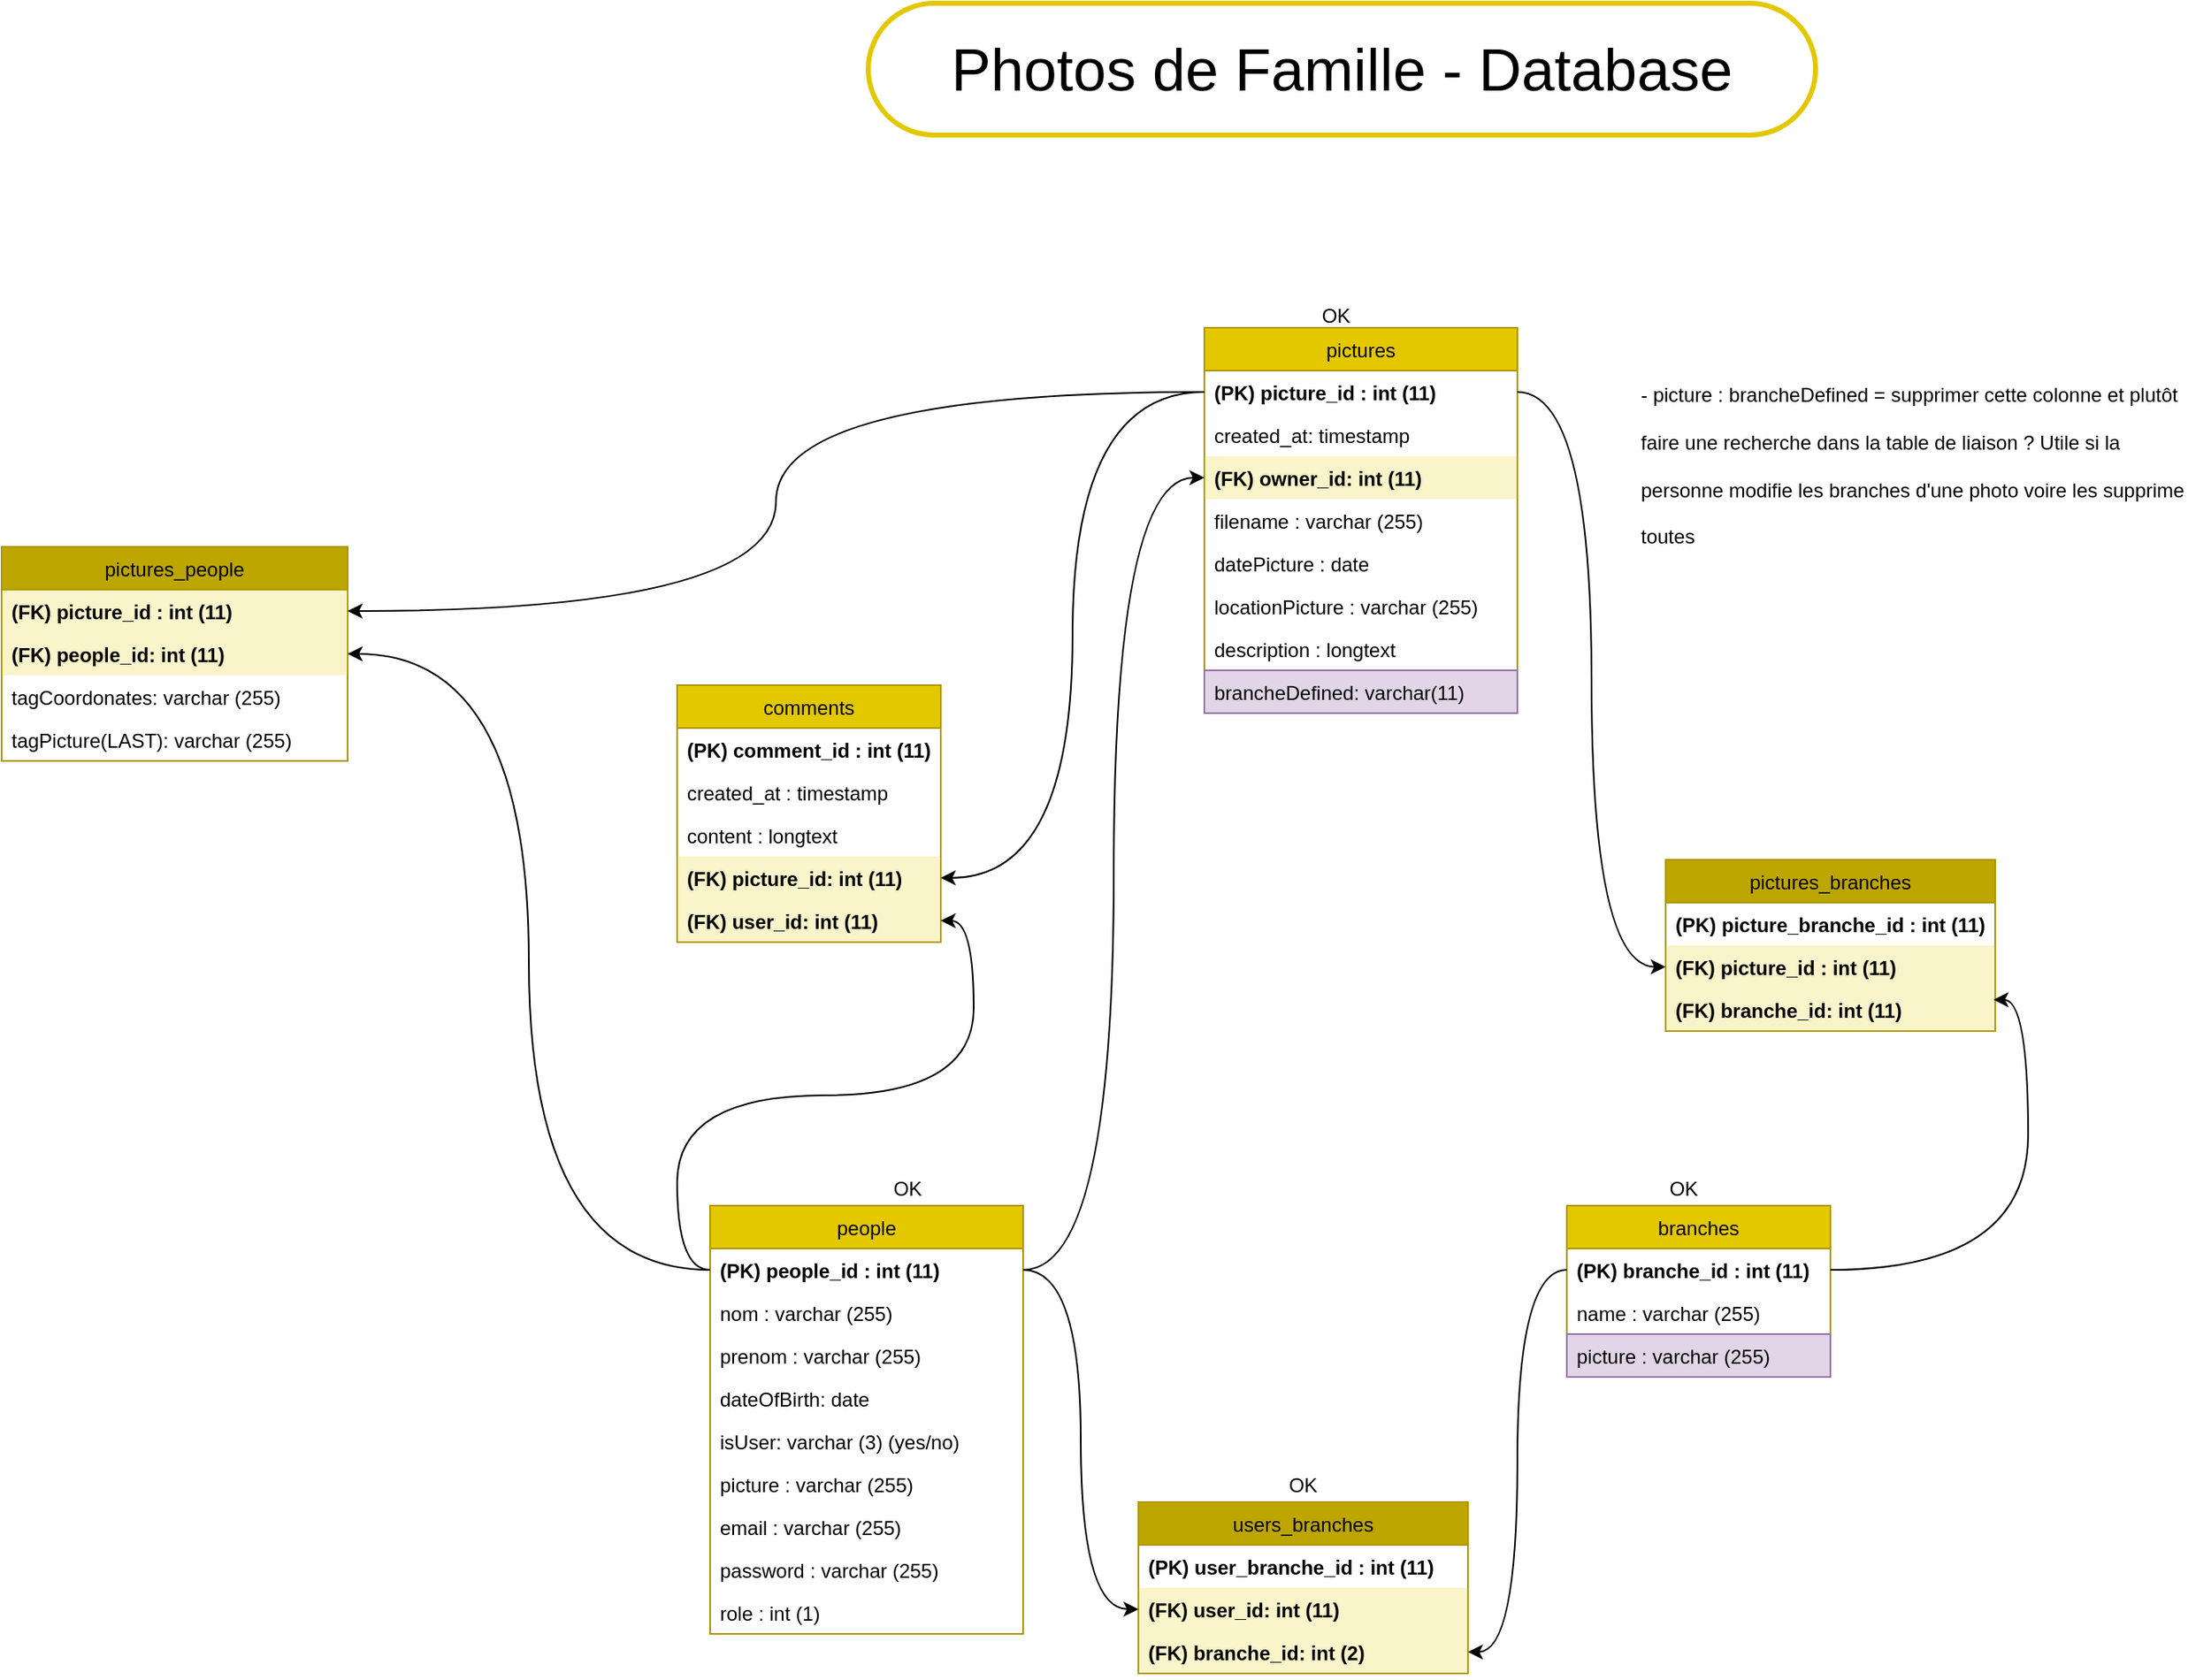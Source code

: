 <mxfile version="20.2.5" type="device"><diagram id="v2CWNd4Y5Qs98Rr8-jCO" name="Page-1"><mxGraphModel dx="2249" dy="754" grid="1" gridSize="10" guides="1" tooltips="1" connect="1" arrows="1" fold="1" page="1" pageScale="1" pageWidth="827" pageHeight="1169" math="0" shadow="0"><root><mxCell id="0"/><mxCell id="1" parent="0"/><mxCell id="BAhh8maXS3OlmlLO3-uw-7" value="people" style="swimlane;fontStyle=0;childLayout=stackLayout;horizontal=1;startSize=26;fillColor=#e3c800;horizontalStack=0;resizeParent=1;resizeParentMax=0;resizeLast=0;collapsible=1;marginBottom=0;fontColor=#000000;strokeColor=#B09500;" parent="1" vertex="1"><mxGeometry x="30" y="770" width="190" height="260" as="geometry"><mxRectangle x="50" y="80" width="60" height="30" as="alternateBounds"/></mxGeometry></mxCell><mxCell id="BAhh8maXS3OlmlLO3-uw-14" value="(PK) people_id : int (11)" style="text;strokeColor=none;fillColor=none;align=left;verticalAlign=top;spacingLeft=4;spacingRight=4;overflow=hidden;rotatable=0;points=[[0,0.5],[1,0.5]];portConstraint=eastwest;fontStyle=1" parent="BAhh8maXS3OlmlLO3-uw-7" vertex="1"><mxGeometry y="26" width="190" height="26" as="geometry"/></mxCell><mxCell id="BAhh8maXS3OlmlLO3-uw-9" value="nom : varchar (255)" style="text;strokeColor=none;fillColor=none;align=left;verticalAlign=top;spacingLeft=4;spacingRight=4;overflow=hidden;rotatable=0;points=[[0,0.5],[1,0.5]];portConstraint=eastwest;" parent="BAhh8maXS3OlmlLO3-uw-7" vertex="1"><mxGeometry y="52" width="190" height="26" as="geometry"/></mxCell><mxCell id="BAhh8maXS3OlmlLO3-uw-11" value="prenom : varchar (255)" style="text;strokeColor=none;fillColor=none;align=left;verticalAlign=top;spacingLeft=4;spacingRight=4;overflow=hidden;rotatable=0;points=[[0,0.5],[1,0.5]];portConstraint=eastwest;" parent="BAhh8maXS3OlmlLO3-uw-7" vertex="1"><mxGeometry y="78" width="190" height="26" as="geometry"/></mxCell><mxCell id="WFU4l1aMC4txx7HeSZ-H-5" value="dateOfBirth: date" style="text;strokeColor=none;fillColor=none;align=left;verticalAlign=top;spacingLeft=4;spacingRight=4;overflow=hidden;rotatable=0;points=[[0,0.5],[1,0.5]];portConstraint=eastwest;" parent="BAhh8maXS3OlmlLO3-uw-7" vertex="1"><mxGeometry y="104" width="190" height="26" as="geometry"/></mxCell><mxCell id="WFU4l1aMC4txx7HeSZ-H-4" value="isUser: varchar (3) (yes/no)" style="text;strokeColor=none;fillColor=none;align=left;verticalAlign=top;spacingLeft=4;spacingRight=4;overflow=hidden;rotatable=0;points=[[0,0.5],[1,0.5]];portConstraint=eastwest;" parent="BAhh8maXS3OlmlLO3-uw-7" vertex="1"><mxGeometry y="130" width="190" height="26" as="geometry"/></mxCell><mxCell id="BAhh8maXS3OlmlLO3-uw-12" value="picture : varchar (255)" style="text;strokeColor=none;fillColor=none;align=left;verticalAlign=top;spacingLeft=4;spacingRight=4;overflow=hidden;rotatable=0;points=[[0,0.5],[1,0.5]];portConstraint=eastwest;" parent="BAhh8maXS3OlmlLO3-uw-7" vertex="1"><mxGeometry y="156" width="190" height="26" as="geometry"/></mxCell><mxCell id="BAhh8maXS3OlmlLO3-uw-15" value="email : varchar (255)" style="text;strokeColor=none;fillColor=none;align=left;verticalAlign=top;spacingLeft=4;spacingRight=4;overflow=hidden;rotatable=0;points=[[0,0.5],[1,0.5]];portConstraint=eastwest;" parent="BAhh8maXS3OlmlLO3-uw-7" vertex="1"><mxGeometry y="182" width="190" height="26" as="geometry"/></mxCell><mxCell id="BAhh8maXS3OlmlLO3-uw-16" value="password : varchar (255)" style="text;strokeColor=none;fillColor=none;align=left;verticalAlign=top;spacingLeft=4;spacingRight=4;overflow=hidden;rotatable=0;points=[[0,0.5],[1,0.5]];portConstraint=eastwest;" parent="BAhh8maXS3OlmlLO3-uw-7" vertex="1"><mxGeometry y="208" width="190" height="26" as="geometry"/></mxCell><mxCell id="BAhh8maXS3OlmlLO3-uw-10" value="role : int (1)" style="text;strokeColor=none;fillColor=none;align=left;verticalAlign=top;spacingLeft=4;spacingRight=4;overflow=hidden;rotatable=0;points=[[0,0.5],[1,0.5]];portConstraint=eastwest;" parent="BAhh8maXS3OlmlLO3-uw-7" vertex="1"><mxGeometry y="234" width="190" height="26" as="geometry"/></mxCell><mxCell id="BAhh8maXS3OlmlLO3-uw-17" value="pictures" style="swimlane;fontStyle=0;childLayout=stackLayout;horizontal=1;startSize=26;fillColor=#e3c800;horizontalStack=0;resizeParent=1;resizeParentMax=0;resizeLast=0;collapsible=1;marginBottom=0;fontColor=#000000;strokeColor=#B09500;" parent="1" vertex="1"><mxGeometry x="330" y="237" width="190" height="234" as="geometry"><mxRectangle x="50" y="80" width="60" height="30" as="alternateBounds"/></mxGeometry></mxCell><mxCell id="BAhh8maXS3OlmlLO3-uw-18" value="(PK) picture_id : int (11)" style="text;strokeColor=none;fillColor=none;align=left;verticalAlign=top;spacingLeft=4;spacingRight=4;overflow=hidden;rotatable=0;points=[[0,0.5],[1,0.5]];portConstraint=eastwest;fontStyle=1" parent="BAhh8maXS3OlmlLO3-uw-17" vertex="1"><mxGeometry y="26" width="190" height="26" as="geometry"/></mxCell><mxCell id="8INyL6DLdIWvuHJ_UyZH-22" value="created_at: timestamp" style="text;strokeColor=none;fillColor=none;align=left;verticalAlign=top;spacingLeft=4;spacingRight=4;overflow=hidden;rotatable=0;points=[[0,0.5],[1,0.5]];portConstraint=eastwest;" parent="BAhh8maXS3OlmlLO3-uw-17" vertex="1"><mxGeometry y="52" width="190" height="26" as="geometry"/></mxCell><mxCell id="emAnyjiZvC5znlIViu3I-10" value="(FK) owner_id: int (11)" style="text;strokeColor=none;fillColor=#E3C80035;align=left;verticalAlign=top;spacingLeft=4;spacingRight=4;overflow=hidden;rotatable=0;points=[[0,0.5],[1,0.5]];portConstraint=eastwest;fontStyle=1" parent="BAhh8maXS3OlmlLO3-uw-17" vertex="1"><mxGeometry y="78" width="190" height="26" as="geometry"/></mxCell><mxCell id="BAhh8maXS3OlmlLO3-uw-19" value="filename : varchar (255)" style="text;strokeColor=none;fillColor=none;align=left;verticalAlign=top;spacingLeft=4;spacingRight=4;overflow=hidden;rotatable=0;points=[[0,0.5],[1,0.5]];portConstraint=eastwest;" parent="BAhh8maXS3OlmlLO3-uw-17" vertex="1"><mxGeometry y="104" width="190" height="26" as="geometry"/></mxCell><mxCell id="BAhh8maXS3OlmlLO3-uw-26" value="datePicture : date" style="text;strokeColor=none;fillColor=none;align=left;verticalAlign=top;spacingLeft=4;spacingRight=4;overflow=hidden;rotatable=0;points=[[0,0.5],[1,0.5]];portConstraint=eastwest;" parent="BAhh8maXS3OlmlLO3-uw-17" vertex="1"><mxGeometry y="130" width="190" height="26" as="geometry"/></mxCell><mxCell id="BAhh8maXS3OlmlLO3-uw-27" value="locationPicture : varchar (255)" style="text;strokeColor=none;fillColor=none;align=left;verticalAlign=top;spacingLeft=4;spacingRight=4;overflow=hidden;rotatable=0;points=[[0,0.5],[1,0.5]];portConstraint=eastwest;" parent="BAhh8maXS3OlmlLO3-uw-17" vertex="1"><mxGeometry y="156" width="190" height="26" as="geometry"/></mxCell><mxCell id="8INyL6DLdIWvuHJ_UyZH-21" value="description : longtext" style="text;strokeColor=none;fillColor=none;align=left;verticalAlign=top;spacingLeft=4;spacingRight=4;overflow=hidden;rotatable=0;points=[[0,0.5],[1,0.5]];portConstraint=eastwest;" parent="BAhh8maXS3OlmlLO3-uw-17" vertex="1"><mxGeometry y="182" width="190" height="26" as="geometry"/></mxCell><mxCell id="jMw9HlCROxjQ3ldv5dBf-1" value="brancheDefined: varchar(11)" style="text;strokeColor=#9673a6;fillColor=#e1d5e7;align=left;verticalAlign=top;spacingLeft=4;spacingRight=4;overflow=hidden;rotatable=0;points=[[0,0.5],[1,0.5]];portConstraint=eastwest;" parent="BAhh8maXS3OlmlLO3-uw-17" vertex="1"><mxGeometry y="208" width="190" height="26" as="geometry"/></mxCell><mxCell id="BAhh8maXS3OlmlLO3-uw-44" value="branches" style="swimlane;fontStyle=0;childLayout=stackLayout;horizontal=1;startSize=26;fillColor=#e3c800;horizontalStack=0;resizeParent=1;resizeParentMax=0;resizeLast=0;collapsible=1;marginBottom=0;fontColor=#000000;strokeColor=#B09500;" parent="1" vertex="1"><mxGeometry x="550" y="770" width="160" height="104" as="geometry"><mxRectangle x="50" y="80" width="60" height="30" as="alternateBounds"/></mxGeometry></mxCell><mxCell id="BAhh8maXS3OlmlLO3-uw-45" value="(PK) branche_id : int (11)" style="text;strokeColor=none;fillColor=none;align=left;verticalAlign=top;spacingLeft=4;spacingRight=4;overflow=hidden;rotatable=0;points=[[0,0.5],[1,0.5]];portConstraint=eastwest;fontStyle=1" parent="BAhh8maXS3OlmlLO3-uw-44" vertex="1"><mxGeometry y="26" width="160" height="26" as="geometry"/></mxCell><mxCell id="BAhh8maXS3OlmlLO3-uw-46" value="name : varchar (255)" style="text;strokeColor=none;fillColor=none;align=left;verticalAlign=top;spacingLeft=4;spacingRight=4;overflow=hidden;rotatable=0;points=[[0,0.5],[1,0.5]];portConstraint=eastwest;fontStyle=0" parent="BAhh8maXS3OlmlLO3-uw-44" vertex="1"><mxGeometry y="52" width="160" height="26" as="geometry"/></mxCell><mxCell id="WFU4l1aMC4txx7HeSZ-H-1" value="picture : varchar (255)" style="text;strokeColor=#9673a6;fillColor=#e1d5e7;align=left;verticalAlign=top;spacingLeft=4;spacingRight=4;overflow=hidden;rotatable=0;points=[[0,0.5],[1,0.5]];portConstraint=eastwest;fontStyle=0" parent="BAhh8maXS3OlmlLO3-uw-44" vertex="1"><mxGeometry y="78" width="160" height="26" as="geometry"/></mxCell><mxCell id="BAhh8maXS3OlmlLO3-uw-48" value="Photos de Famille - Database" style="text;html=1;strokeColor=#E3C800;fillColor=none;align=center;verticalAlign=middle;whiteSpace=wrap;rounded=1;arcSize=50;fontStyle=0;fontSize=36;strokeWidth=3;perimeterSpacing=19;glass=0;shadow=0;sketch=0;spacing=15;spacingTop=8;spacingBottom=8;" parent="1" vertex="1"><mxGeometry x="126" y="40" width="575" height="80" as="geometry"/></mxCell><mxCell id="8INyL6DLdIWvuHJ_UyZH-1" value="users_branches" style="swimlane;fontStyle=0;childLayout=stackLayout;horizontal=1;startSize=26;fillColor=#BDA600;horizontalStack=0;resizeParent=1;resizeParentMax=0;resizeLast=0;collapsible=1;marginBottom=0;fontColor=#000000;strokeColor=#B09500;" parent="1" vertex="1"><mxGeometry x="290" y="950" width="200" height="104" as="geometry"><mxRectangle x="50" y="80" width="60" height="30" as="alternateBounds"/></mxGeometry></mxCell><mxCell id="8INyL6DLdIWvuHJ_UyZH-2" value="(PK) user_branche_id : int (11)" style="text;strokeColor=none;fillColor=none;align=left;verticalAlign=top;spacingLeft=4;spacingRight=4;overflow=hidden;rotatable=0;points=[[0,0.5],[1,0.5]];portConstraint=eastwest;fontStyle=1" parent="8INyL6DLdIWvuHJ_UyZH-1" vertex="1"><mxGeometry y="26" width="200" height="26" as="geometry"/></mxCell><mxCell id="8INyL6DLdIWvuHJ_UyZH-4" value="(FK) user_id: int (11)" style="text;strokeColor=none;fillColor=#E3C80035;align=left;verticalAlign=top;spacingLeft=4;spacingRight=4;overflow=hidden;rotatable=0;points=[[0,0.5],[1,0.5]];portConstraint=eastwest;fontStyle=1" parent="8INyL6DLdIWvuHJ_UyZH-1" vertex="1"><mxGeometry y="52" width="200" height="26" as="geometry"/></mxCell><mxCell id="8INyL6DLdIWvuHJ_UyZH-5" value="(FK) branche_id: int (2)" style="text;strokeColor=none;fillColor=#E3C80035;align=left;verticalAlign=top;spacingLeft=4;spacingRight=4;overflow=hidden;rotatable=0;points=[[0,0.5],[1,0.5]];portConstraint=eastwest;fontStyle=1" parent="8INyL6DLdIWvuHJ_UyZH-1" vertex="1"><mxGeometry y="78" width="200" height="26" as="geometry"/></mxCell><mxCell id="8INyL6DLdIWvuHJ_UyZH-7" value="" style="edgeStyle=orthogonalEdgeStyle;curved=1;orthogonalLoop=1;jettySize=auto;html=1;entryX=1;entryY=0.5;entryDx=0;entryDy=0;" parent="1" source="BAhh8maXS3OlmlLO3-uw-45" target="8INyL6DLdIWvuHJ_UyZH-5" edge="1"><mxGeometry relative="1" as="geometry"/></mxCell><mxCell id="8INyL6DLdIWvuHJ_UyZH-13" style="edgeStyle=orthogonalEdgeStyle;curved=1;orthogonalLoop=1;jettySize=auto;html=1;entryX=0;entryY=0.5;entryDx=0;entryDy=0;" parent="1" source="BAhh8maXS3OlmlLO3-uw-14" target="8INyL6DLdIWvuHJ_UyZH-4" edge="1"><mxGeometry relative="1" as="geometry"/></mxCell><mxCell id="8INyL6DLdIWvuHJ_UyZH-14" value="comments" style="swimlane;fontStyle=0;childLayout=stackLayout;horizontal=1;startSize=26;fillColor=#e3c800;horizontalStack=0;resizeParent=1;resizeParentMax=0;resizeLast=0;collapsible=1;marginBottom=0;fontColor=#000000;strokeColor=#B09500;" parent="1" vertex="1"><mxGeometry x="10" y="454" width="160" height="156" as="geometry"><mxRectangle x="50" y="80" width="60" height="30" as="alternateBounds"/></mxGeometry></mxCell><mxCell id="8INyL6DLdIWvuHJ_UyZH-15" value="(PK) comment_id : int (11)" style="text;strokeColor=none;fillColor=none;align=left;verticalAlign=top;spacingLeft=4;spacingRight=4;overflow=hidden;rotatable=0;points=[[0,0.5],[1,0.5]];portConstraint=eastwest;fontStyle=1" parent="8INyL6DLdIWvuHJ_UyZH-14" vertex="1"><mxGeometry y="26" width="160" height="26" as="geometry"/></mxCell><mxCell id="WFU4l1aMC4txx7HeSZ-H-10" value="created_at : timestamp" style="text;strokeColor=none;fillColor=none;align=left;verticalAlign=top;spacingLeft=4;spacingRight=4;overflow=hidden;rotatable=0;points=[[0,0.5],[1,0.5]];portConstraint=eastwest;fontStyle=0" parent="8INyL6DLdIWvuHJ_UyZH-14" vertex="1"><mxGeometry y="52" width="160" height="26" as="geometry"/></mxCell><mxCell id="8INyL6DLdIWvuHJ_UyZH-18" value="content : longtext" style="text;strokeColor=none;fillColor=none;align=left;verticalAlign=top;spacingLeft=4;spacingRight=4;overflow=hidden;rotatable=0;points=[[0,0.5],[1,0.5]];portConstraint=eastwest;fontStyle=0" parent="8INyL6DLdIWvuHJ_UyZH-14" vertex="1"><mxGeometry y="78" width="160" height="26" as="geometry"/></mxCell><mxCell id="8INyL6DLdIWvuHJ_UyZH-17" value="(FK) picture_id: int (11)" style="text;strokeColor=none;fillColor=#E3C80035;align=left;verticalAlign=top;spacingLeft=4;spacingRight=4;overflow=hidden;rotatable=0;points=[[0,0.5],[1,0.5]];portConstraint=eastwest;fontStyle=1" parent="8INyL6DLdIWvuHJ_UyZH-14" vertex="1"><mxGeometry y="104" width="160" height="26" as="geometry"/></mxCell><mxCell id="8INyL6DLdIWvuHJ_UyZH-16" value="(FK) user_id: int (11)" style="text;strokeColor=none;fillColor=#E3C80035;align=left;verticalAlign=top;spacingLeft=4;spacingRight=4;overflow=hidden;rotatable=0;points=[[0,0.5],[1,0.5]];portConstraint=eastwest;fontStyle=1" parent="8INyL6DLdIWvuHJ_UyZH-14" vertex="1"><mxGeometry y="130" width="160" height="26" as="geometry"/></mxCell><mxCell id="prX2t-eIfK5hCNVrcc_d-1" value="OK" style="text;html=1;strokeColor=none;fillColor=none;align=center;verticalAlign=middle;whiteSpace=wrap;rounded=0;" parent="1" vertex="1"><mxGeometry x="130" y="740" width="40" height="40" as="geometry"/></mxCell><mxCell id="prX2t-eIfK5hCNVrcc_d-2" value="OK" style="text;html=1;strokeColor=none;fillColor=none;align=center;verticalAlign=middle;whiteSpace=wrap;rounded=0;" parent="1" vertex="1"><mxGeometry x="370" y="920" width="40" height="40" as="geometry"/></mxCell><mxCell id="prX2t-eIfK5hCNVrcc_d-3" value="OK" style="text;html=1;strokeColor=none;fillColor=none;align=center;verticalAlign=middle;whiteSpace=wrap;rounded=0;" parent="1" vertex="1"><mxGeometry x="601" y="740" width="40" height="40" as="geometry"/></mxCell><mxCell id="emAnyjiZvC5znlIViu3I-8" value="OK" style="text;html=1;strokeColor=none;fillColor=none;align=center;verticalAlign=middle;whiteSpace=wrap;rounded=0;" parent="1" vertex="1"><mxGeometry x="390" y="210" width="40" height="40" as="geometry"/></mxCell><mxCell id="BAhh8maXS3OlmlLO3-uw-37" value="pictures_people" style="swimlane;fontStyle=0;childLayout=stackLayout;horizontal=1;startSize=26;fillColor=#BDA600;horizontalStack=0;resizeParent=1;resizeParentMax=0;resizeLast=0;collapsible=1;marginBottom=0;fontColor=#000000;strokeColor=#B09500;" parent="1" vertex="1"><mxGeometry x="-400" y="370" width="210" height="130" as="geometry"><mxRectangle x="50" y="80" width="60" height="30" as="alternateBounds"/></mxGeometry></mxCell><mxCell id="BAhh8maXS3OlmlLO3-uw-43" value="(FK) picture_id : int (11)" style="text;strokeColor=none;fillColor=#E3C80035;align=left;verticalAlign=top;spacingLeft=4;spacingRight=4;overflow=hidden;rotatable=0;points=[[0,0.5],[1,0.5]];portConstraint=eastwest;fontStyle=1" parent="BAhh8maXS3OlmlLO3-uw-37" vertex="1"><mxGeometry y="26" width="210" height="26" as="geometry"/></mxCell><mxCell id="BAhh8maXS3OlmlLO3-uw-42" value="(FK) people_id: int (11)" style="text;strokeColor=none;fillColor=#E3C80035;align=left;verticalAlign=top;spacingLeft=4;spacingRight=4;overflow=hidden;rotatable=0;points=[[0,0.5],[1,0.5]];portConstraint=eastwest;fontStyle=1" parent="BAhh8maXS3OlmlLO3-uw-37" vertex="1"><mxGeometry y="52" width="210" height="26" as="geometry"/></mxCell><mxCell id="WFU4l1aMC4txx7HeSZ-H-8" value="tagCoordonates: varchar (255)" style="text;strokeColor=none;fillColor=none;align=left;verticalAlign=top;spacingLeft=4;spacingRight=4;overflow=hidden;rotatable=0;points=[[0,0.5],[1,0.5]];portConstraint=eastwest;fontStyle=0" parent="BAhh8maXS3OlmlLO3-uw-37" vertex="1"><mxGeometry y="78" width="210" height="26" as="geometry"/></mxCell><mxCell id="WFU4l1aMC4txx7HeSZ-H-9" value="tagPicture(LAST): varchar (255)" style="text;align=left;verticalAlign=top;spacingLeft=4;spacingRight=4;overflow=hidden;rotatable=0;points=[[0,0.5],[1,0.5]];portConstraint=eastwest;fontStyle=0" parent="BAhh8maXS3OlmlLO3-uw-37" vertex="1"><mxGeometry y="104" width="210" height="26" as="geometry"/></mxCell><mxCell id="LDSY2xTZFlKMLyKvD1nm-3" value="pictures_branches" style="swimlane;fontStyle=0;childLayout=stackLayout;horizontal=1;startSize=26;fillColor=#BDA600;horizontalStack=0;resizeParent=1;resizeParentMax=0;resizeLast=0;collapsible=1;marginBottom=0;fontColor=#000000;strokeColor=#B09500;" parent="1" vertex="1"><mxGeometry x="610" y="560" width="200" height="104" as="geometry"><mxRectangle x="50" y="80" width="60" height="30" as="alternateBounds"/></mxGeometry></mxCell><mxCell id="LDSY2xTZFlKMLyKvD1nm-4" value="(PK) picture_branche_id : int (11)" style="text;strokeColor=none;fillColor=none;align=left;verticalAlign=top;spacingLeft=4;spacingRight=4;overflow=hidden;rotatable=0;points=[[0,0.5],[1,0.5]];portConstraint=eastwest;fontStyle=1" parent="LDSY2xTZFlKMLyKvD1nm-3" vertex="1"><mxGeometry y="26" width="200" height="26" as="geometry"/></mxCell><mxCell id="LDSY2xTZFlKMLyKvD1nm-5" value="(FK) picture_id : int (11)" style="text;strokeColor=none;fillColor=#E3C80035;align=left;verticalAlign=top;spacingLeft=4;spacingRight=4;overflow=hidden;rotatable=0;points=[[0,0.5],[1,0.5]];portConstraint=eastwest;fontStyle=1" parent="LDSY2xTZFlKMLyKvD1nm-3" vertex="1"><mxGeometry y="52" width="200" height="26" as="geometry"/></mxCell><mxCell id="LDSY2xTZFlKMLyKvD1nm-6" value="(FK) branche_id: int (11)" style="text;strokeColor=none;fillColor=#E3C80035;align=left;verticalAlign=top;spacingLeft=4;spacingRight=4;overflow=hidden;rotatable=0;points=[[0,0.5],[1,0.5]];portConstraint=eastwest;fontStyle=1" parent="LDSY2xTZFlKMLyKvD1nm-3" vertex="1"><mxGeometry y="78" width="200" height="26" as="geometry"/></mxCell><mxCell id="LDSY2xTZFlKMLyKvD1nm-7" style="edgeStyle=orthogonalEdgeStyle;curved=1;orthogonalLoop=1;jettySize=auto;html=1;entryX=0;entryY=0.5;entryDx=0;entryDy=0;" parent="1" source="BAhh8maXS3OlmlLO3-uw-18" target="LDSY2xTZFlKMLyKvD1nm-5" edge="1"><mxGeometry relative="1" as="geometry"/></mxCell><mxCell id="LDSY2xTZFlKMLyKvD1nm-8" style="edgeStyle=orthogonalEdgeStyle;curved=1;orthogonalLoop=1;jettySize=auto;html=1;entryX=0.995;entryY=0.269;entryDx=0;entryDy=0;entryPerimeter=0;" parent="1" source="BAhh8maXS3OlmlLO3-uw-45" target="LDSY2xTZFlKMLyKvD1nm-6" edge="1"><mxGeometry relative="1" as="geometry"/></mxCell><mxCell id="WFU4l1aMC4txx7HeSZ-H-12" value="&lt;h1&gt;&lt;span style=&quot;background-color: initial; font-size: 12px; font-weight: normal;&quot;&gt;- picture : brancheDefined = supprimer cette colonne et plutôt faire une recherche dans la table de liaison ? Utile si la personne modifie les branches d'une photo voire les supprime toutes&lt;/span&gt;&lt;br&gt;&lt;/h1&gt;" style="text;html=1;strokeColor=none;fillColor=none;spacing=5;spacingTop=-20;whiteSpace=wrap;overflow=hidden;rounded=0;" parent="1" vertex="1"><mxGeometry x="590" y="254" width="350" height="200" as="geometry"/></mxCell><mxCell id="WFU4l1aMC4txx7HeSZ-H-13" style="edgeStyle=orthogonalEdgeStyle;curved=1;orthogonalLoop=1;jettySize=auto;html=1;entryX=1;entryY=0.5;entryDx=0;entryDy=0;" parent="1" source="BAhh8maXS3OlmlLO3-uw-18" target="BAhh8maXS3OlmlLO3-uw-43" edge="1"><mxGeometry relative="1" as="geometry"/></mxCell><mxCell id="WFU4l1aMC4txx7HeSZ-H-14" style="edgeStyle=orthogonalEdgeStyle;curved=1;orthogonalLoop=1;jettySize=auto;html=1;" parent="1" source="BAhh8maXS3OlmlLO3-uw-14" target="BAhh8maXS3OlmlLO3-uw-42" edge="1"><mxGeometry relative="1" as="geometry"/></mxCell><mxCell id="jJAlM5oAo8zAgAnQs0cw-1" style="edgeStyle=orthogonalEdgeStyle;orthogonalLoop=1;jettySize=auto;html=1;curved=1;" edge="1" parent="1" source="BAhh8maXS3OlmlLO3-uw-14" target="emAnyjiZvC5znlIViu3I-10"><mxGeometry relative="1" as="geometry"/></mxCell><mxCell id="jJAlM5oAo8zAgAnQs0cw-2" style="edgeStyle=orthogonalEdgeStyle;curved=1;orthogonalLoop=1;jettySize=auto;html=1;" edge="1" parent="1" source="BAhh8maXS3OlmlLO3-uw-14" target="8INyL6DLdIWvuHJ_UyZH-16"><mxGeometry relative="1" as="geometry"/></mxCell><mxCell id="jJAlM5oAo8zAgAnQs0cw-3" style="edgeStyle=orthogonalEdgeStyle;curved=1;orthogonalLoop=1;jettySize=auto;html=1;entryX=1;entryY=0.75;entryDx=0;entryDy=0;" edge="1" parent="1" source="BAhh8maXS3OlmlLO3-uw-18" target="8INyL6DLdIWvuHJ_UyZH-14"><mxGeometry relative="1" as="geometry"/></mxCell></root></mxGraphModel></diagram></mxfile>